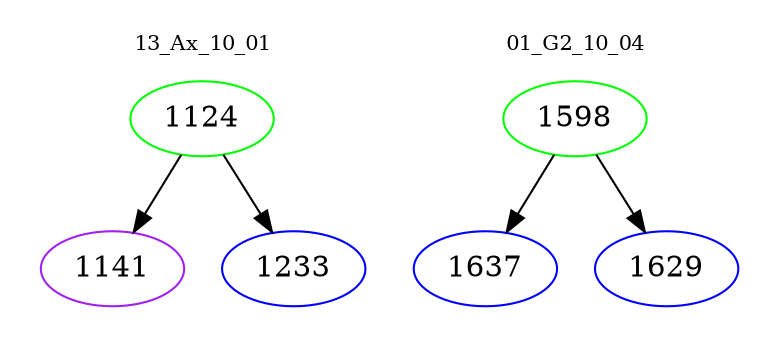 digraph{
subgraph cluster_0 {
color = white
label = "13_Ax_10_01";
fontsize=10;
T0_1124 [label="1124", color="green"]
T0_1124 -> T0_1141 [color="black"]
T0_1141 [label="1141", color="purple"]
T0_1124 -> T0_1233 [color="black"]
T0_1233 [label="1233", color="blue"]
}
subgraph cluster_1 {
color = white
label = "01_G2_10_04";
fontsize=10;
T1_1598 [label="1598", color="green"]
T1_1598 -> T1_1637 [color="black"]
T1_1637 [label="1637", color="blue"]
T1_1598 -> T1_1629 [color="black"]
T1_1629 [label="1629", color="blue"]
}
}
